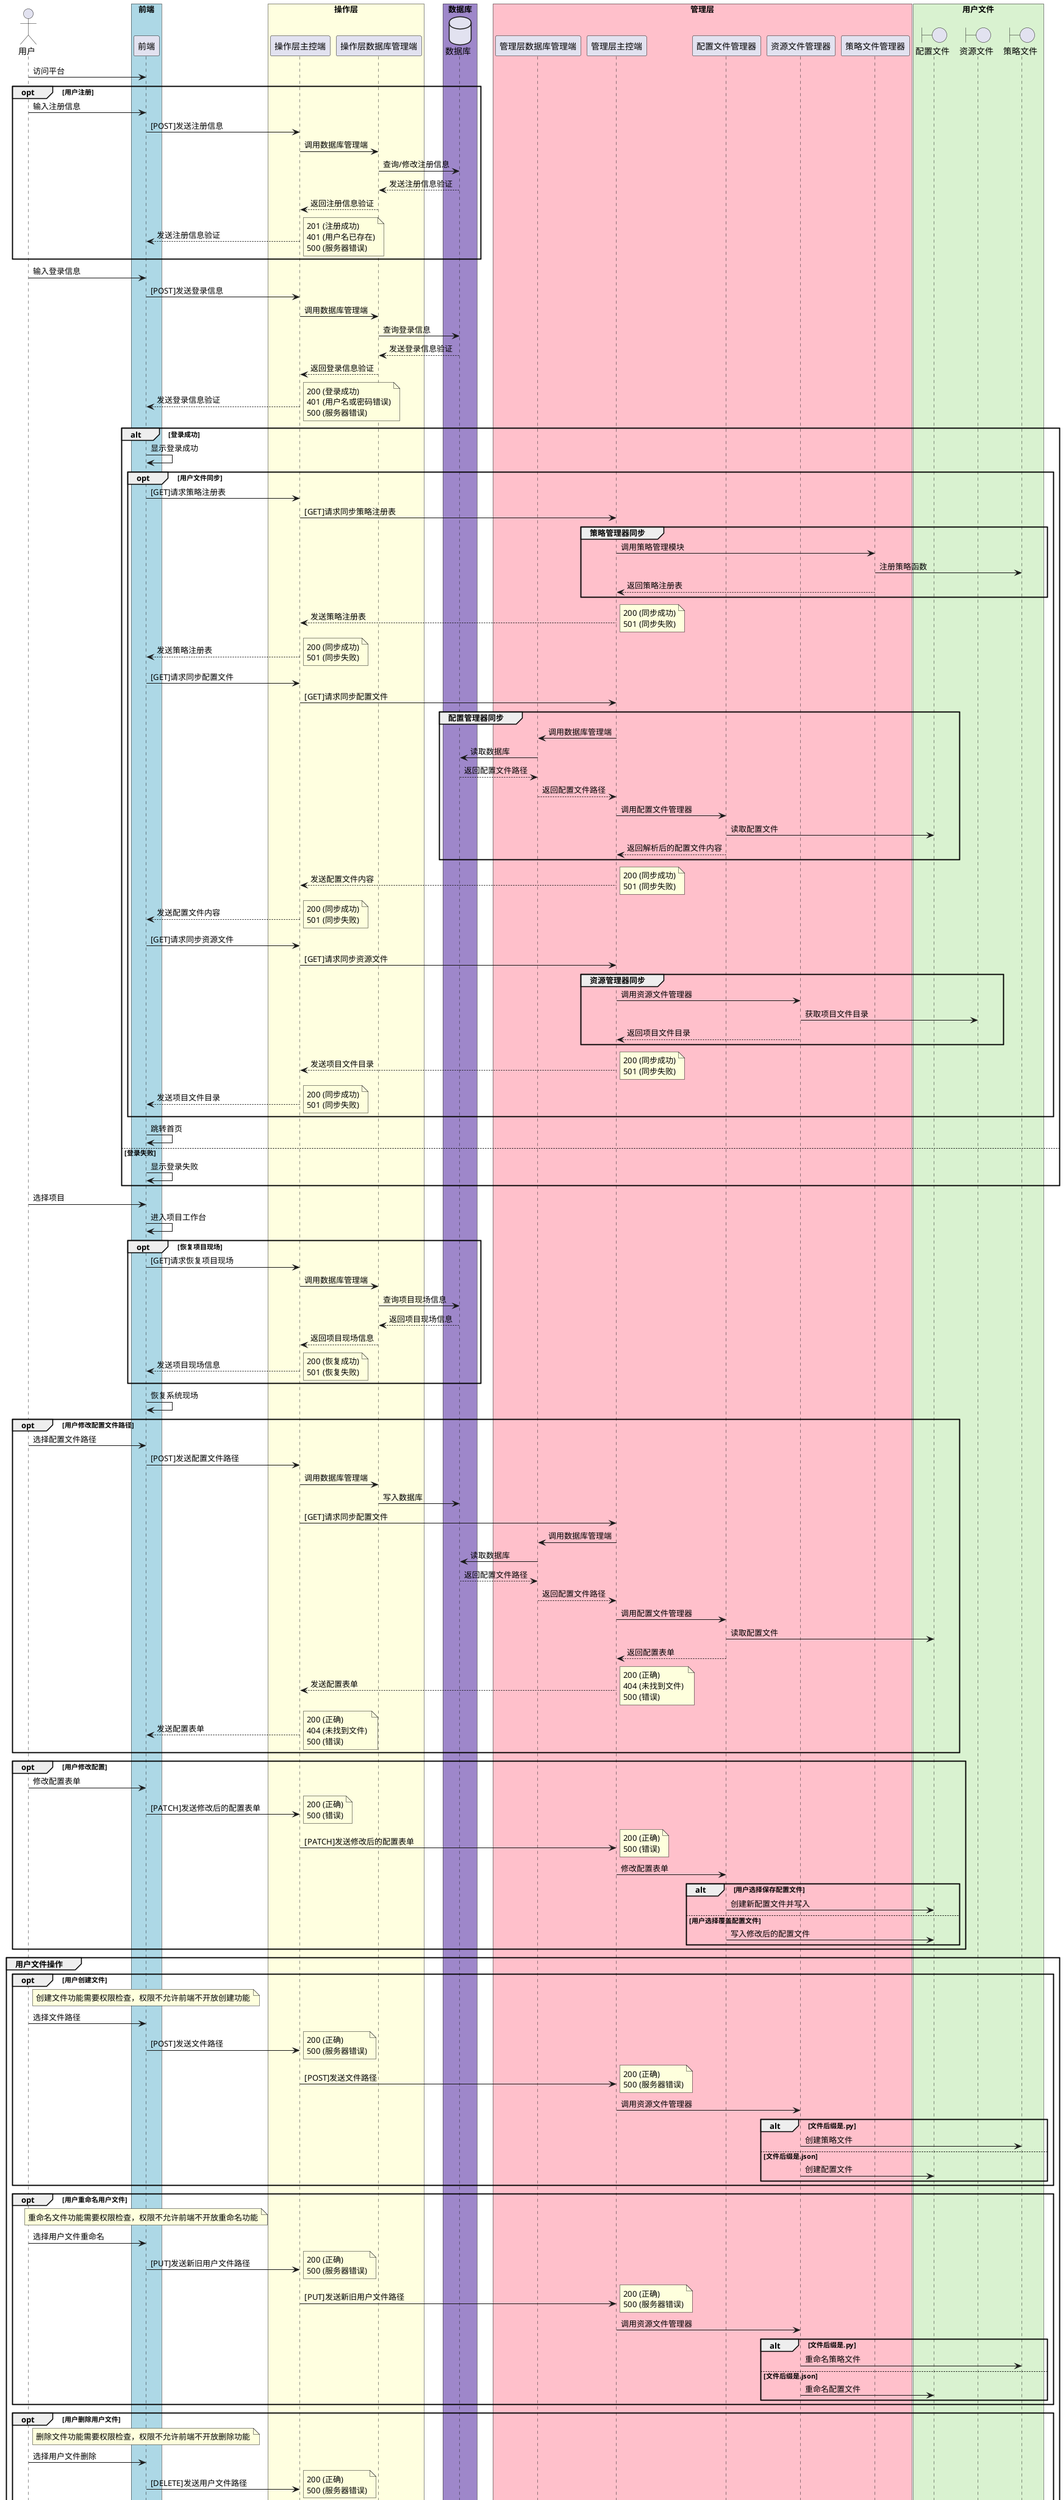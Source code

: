 @startuml

actor 用户
box "前端" #LightBlue
participant "前端" as Frontend
end box

box "操作层" #LightYellow
participant "操作层主控端" as OperationEnd

participant "操作层数据库管理端" as OpDatabaseEnd
end box

box "数据库" #9E87CA
database "数据库" as Database
end box

box "管理层" #Pink
participant "管理层数据库管理端" as MgDatabaseEnd

participant "管理层主控端" as ManagementEnd

participant "配置文件管理器" as ConfigModule
participant "资源文件管理器" as ResourceModule
participant "策略文件管理器" as StrategyModule
end box

box "用户文件" #D9F2D0
boundary "配置文件" as ConfigFile
boundary "资源文件" as ResourceFile
boundary "策略文件" as StrategyFile
end box

用户 -> Frontend: 访问平台

opt 用户注册
    用户 -> Frontend: 输入注册信息
    Frontend -> OperationEnd: [POST]发送注册信息
    OperationEnd -> OpDatabaseEnd: 调用数据库管理端
    OpDatabaseEnd -> Database: 查询/修改注册信息
    Database --> OpDatabaseEnd: 发送注册信息验证
    OpDatabaseEnd --> OperationEnd: 返回注册信息验证
    OperationEnd --> Frontend: 发送注册信息验证
    note right: 201 (注册成功)\n401 (用户名已存在)\n500 (服务器错误)
end

用户 -> Frontend: 输入登录信息
Frontend -> OperationEnd : [POST]发送登录信息
OperationEnd -> OpDatabaseEnd: 调用数据库管理端
OpDatabaseEnd -> Database: 查询登录信息
Database --> OpDatabaseEnd: 发送登录信息验证
OpDatabaseEnd --> OperationEnd: 返回登录信息验证 
OperationEnd --> Frontend: 发送登录信息验证
note right: 200 (登录成功)\n401 (用户名或密码错误)\n500 (服务器错误)
alt 登录成功
    Frontend -> Frontend: 显示登录成功
    opt 用户文件同步
        Frontend -> OperationEnd: [GET]请求策略注册表
        OperationEnd -> ManagementEnd: [GET]请求同步策略注册表
        group 策略管理器同步
            ManagementEnd -> StrategyModule: 调用策略管理模块
            StrategyModule -> StrategyFile: 注册策略函数
            StrategyModule --> ManagementEnd: 返回策略注册表
        end
        ManagementEnd --> OperationEnd: 发送策略注册表
        note right: 200 (同步成功)\n501 (同步失败)
        OperationEnd --> Frontend: 发送策略注册表
        note right: 200 (同步成功)\n501 (同步失败)
        Frontend -> OperationEnd: [GET]请求同步配置文件
        OperationEnd -> ManagementEnd: [GET]请求同步配置文件
        group 配置管理器同步
            ManagementEnd -> MgDatabaseEnd: 调用数据库管理端
            MgDatabaseEnd -> Database: 读取数据库
            Database --> MgDatabaseEnd: 返回配置文件路径
            MgDatabaseEnd --> ManagementEnd: 返回配置文件路径
            ManagementEnd -> ConfigModule: 调用配置文件管理器
            ConfigModule -> ConfigFile: 读取配置文件
            ConfigModule --> ManagementEnd: 返回解析后的配置文件内容
        end
        ManagementEnd --> OperationEnd: 发送配置文件内容
        note right: 200 (同步成功)\n501 (同步失败)
        OperationEnd --> Frontend: 发送配置文件内容
        note right: 200 (同步成功)\n501 (同步失败)
        Frontend -> OperationEnd: [GET]请求同步资源文件
        OperationEnd -> ManagementEnd: [GET]请求同步资源文件
        group 资源管理器同步
            ManagementEnd -> ResourceModule: 调用资源文件管理器
            ResourceModule -> ResourceFile: 获取项目文件目录
            ResourceModule --> ManagementEnd: 返回项目文件目录
        end
        ManagementEnd --> OperationEnd: 发送项目文件目录
        note right: 200 (同步成功)\n501 (同步失败)
        OperationEnd --> Frontend: 发送项目文件目录
        note right: 200 (同步成功)\n501 (同步失败)
    end
    Frontend -> Frontend: 跳转首页
else 登录失败
    Frontend -> Frontend: 显示登录失败
end

用户 -> Frontend: 选择项目
Frontend -> Frontend: 进入项目工作台
opt 恢复项目现场
    Frontend -> OperationEnd: [GET]请求恢复项目现场
    OperationEnd -> OpDatabaseEnd: 调用数据库管理端
    OpDatabaseEnd -> Database: 查询项目现场信息
    Database --> OpDatabaseEnd: 返回项目现场信息
    OpDatabaseEnd --> OperationEnd: 返回项目现场信息
    OperationEnd --> Frontend: 发送项目现场信息
    note right: 200 (恢复成功)\n501 (恢复失败)
end
Frontend -> Frontend: 恢复系统现场
opt 用户修改配置文件路径
    用户 -> Frontend: 选择配置文件路径
    Frontend -> OperationEnd: [POST]发送配置文件路径
    OperationEnd -> OpDatabaseEnd: 调用数据库管理端
    OpDatabaseEnd -> Database: 写入数据库
    OperationEnd -> ManagementEnd: [GET]请求同步配置文件

    ManagementEnd -> MgDatabaseEnd: 调用数据库管理端
    MgDatabaseEnd -> Database: 读取数据库
    Database --> MgDatabaseEnd: 返回配置文件路径
    MgDatabaseEnd --> ManagementEnd: 返回配置文件路径
    ManagementEnd -> ConfigModule: 调用配置文件管理器
    ConfigModule -> ConfigFile: 读取配置文件
    ConfigModule --> ManagementEnd: 返回配置表单
    ManagementEnd --> OperationEnd: 发送配置表单
    note right: 200 (正确)\n404 (未找到文件) \n500 (错误) 
    OperationEnd --> Frontend: 发送配置表单
    note right: 200 (正确)\n404 (未找到文件) \n500 (错误) 
end
opt 用户修改配置
    用户 -> Frontend: 修改配置表单
    Frontend -> OperationEnd: [PATCH]发送修改后的配置表单
    note right: 200 (正确)\n500 (错误)
    OperationEnd -> ManagementEnd: [PATCH]发送修改后的配置表单
    note right: 200 (正确)\n500 (错误)
    ManagementEnd -> ConfigModule: 修改配置表单
    alt 用户选择保存配置文件
        ConfigModule -> ConfigFile: 创建新配置文件并写入
    else 用户选择覆盖配置文件
        ConfigModule -> ConfigFile: 写入修改后的配置文件
    end
end
group 用户文件操作
    opt 用户创建文件
        note over Frontend
            创建文件功能需要权限检查，权限不允许前端不开放创建功能
        end note
        用户 -> Frontend: 选择文件路径
        Frontend -> OperationEnd: [POST]发送文件路径
        note right: 200 (正确)\n500 (服务器错误)
        OperationEnd -> ManagementEnd: [POST]发送文件路径
        note right: 200 (正确)\n500 (服务器错误)
        ManagementEnd -> ResourceModule: 调用资源文件管理器
        alt 文件后缀是.py
            ResourceModule -> StrategyFile: 创建策略文件
        else 文件后缀是.json
            ResourceModule -> ConfigFile: 创建配置文件
        end
    end
    opt 用户重命名用户文件
        note over Frontend
            重命名文件功能需要权限检查，权限不允许前端不开放重命名功能
        end note
        用户 -> Frontend: 选择用户文件重命名
        Frontend -> OperationEnd: [PUT]发送新旧用户文件路径
        note right: 200 (正确)\n500 (服务器错误)  
        OperationEnd -> ManagementEnd: [PUT]发送新旧用户文件路径
        note right: 200 (正确)\n500 (服务器错误)  
        ManagementEnd -> ResourceModule: 调用资源文件管理器
        alt 文件后缀是.py
            ResourceModule -> StrategyFile: 重命名策略文件
        else 文件后缀是.json
            ResourceModule -> ConfigFile: 重命名配置文件
        end
    end
    opt 用户删除用户文件
        note over Frontend
            删除文件功能需要权限检查，权限不允许前端不开放删除功能
        end note
        用户 -> Frontend: 选择用户文件删除
        Frontend -> OperationEnd: [DELETE]发送用户文件路径
        note right: 200 (正确)\n500 (服务器错误)  
        OperationEnd -> ManagementEnd: [DELETE]发送用户文件路径
        note right: 200 (正确)\n500 (服务器错误)  
        ManagementEnd -> ResourceModule: 调用资源文件管理器
        alt 文件后缀是.py
            ResourceModule -> StrategyFile: 删除策略文件
        else 文件后缀是.json
            ResourceModule -> ConfigFile: 删除配置文件
        else 其他后缀
            ResourceModule -> ResourceFile: 删除数据文件
        end
    end

    opt 用户修改文件
        note over Frontend
            修改策略文件功能需要权限检查，权限不允许前端不开放修改功能
        end note
        用户 -> Frontend: 提交修改后的文件路径和内容
        Frontend -> OperationEnd: [PATCH]发送修改后的文件路径和内容
        note right: 200 (正确)\n501 (错误)\n500 (服务器错误)  
        OperationEnd -> ManagementEnd: [PATCH]发送修改后的文件路径和内容
        note right: 200 (正确)\n501 (错误)\n500 (服务器错误)  
        ManagementEnd -> ResourceModule: 调用资源文件管理器
        alt 文件后缀是.py
            ResourceModule -> StrategyFile: 修改策略文件
        else 文件后缀是.json
            ResourceModule -> ConfigFile: 修改配置文件
        end
    end
    note over Frontend
        完成文件写操作后，前端需要请求同步
    end note
    opt 用户查看文件
        用户 -> Frontend: 选择文件查看
        Frontend -> OperationEnd: [GET]发送文件路径
        OperationEnd -> ManagementEnd: [GET]发送文件路径
        ManagementEnd -> ResourceModule: 调用资源文件管理器
        alt 文件后缀是.py
            ResourceModule -> StrategyFile: 读取策略文件
        else 文件后缀是.json
            ResourceModule -> ConfigFile: 读取配置文件
        end
        ResourceModule --> ManagementEnd: 返回文件内容
        ManagementEnd --> OperationEnd: 发送文件内容
        note right: 200 (确认)\n404 (文件不存在)\n500 (服务器错误)  
        OperationEnd --> Frontend: 发送文件内容
        note right: 200 (确认)\n404 (文件不存在)\n500 (服务器错误)  
        Frontend -> Frontend: 显示文件内容
    end
end
opt 执行任务
    用户 -> Frontend: 配置任务
    Frontend ->> OperationEnd: [POST]基于websockt连接发送任务信息
    OperationEnd ->> ManagementEnd: [POST]基于websockt连接发送任务信息
    ManagementEnd -> StrategyModule: 调用策略管理器
    StrategyModule --> ManagementEnd: 返回策略结果
    ManagementEnd --> OperationEnd: 发送任务结果
    note right: 200 (正确)\n500 (错误)
    OperationEnd --> Frontend: 发送任务结果
    note right: 200 (正确)\n500 (错误)
end
opt 停止正在运行的任务或删除等待运行的任务
    用户 -> Frontend: 选择停止任务
    Frontend ->> OperationEnd: [GET]基于websockt连接发送任务信息
    OperationEnd ->> ManagementEnd: [DELETE]基于websockt连接发送任务信息
    ManagementEnd -> StrategyModule: 调用策略管理器
    StrategyModule --> ManagementEnd: 返回执行结果
    ManagementEnd --> OperationEnd: 发送执行结果
    note right: 200 (正确)\n500 (错误)
    OperationEnd --> Frontend: 发送执行结果
    note right: 200 (正确)\n500 (错误)
end
opt 监测用户机系统信息
    Frontend ->> OperationEnd: [GET]在socketweb环境中请求监控信息
    OperationEnd ->> ManagementEnd: [GET]在socketweb环境中请求监控信息
    ManagementEnd --> OperationEnd: 返回监控信息
    OperationEnd --> Frontend: 发送监控信息
end
用户 -> Frontend: 退出项目工作台
Frontend -> OperationEnd: [POST]发送现场信息，请求保存现场
note right: 200 (确认)\n500 (错误)
OperationEnd -> OpDatabaseEnd: 调用数据库管理端
OpDatabaseEnd -> Database: 写入现场信息

@enduml
